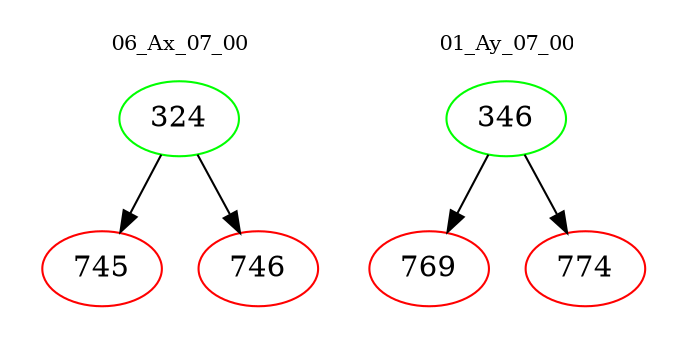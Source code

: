 digraph{
subgraph cluster_0 {
color = white
label = "06_Ax_07_00";
fontsize=10;
T0_324 [label="324", color="green"]
T0_324 -> T0_745 [color="black"]
T0_745 [label="745", color="red"]
T0_324 -> T0_746 [color="black"]
T0_746 [label="746", color="red"]
}
subgraph cluster_1 {
color = white
label = "01_Ay_07_00";
fontsize=10;
T1_346 [label="346", color="green"]
T1_346 -> T1_769 [color="black"]
T1_769 [label="769", color="red"]
T1_346 -> T1_774 [color="black"]
T1_774 [label="774", color="red"]
}
}
